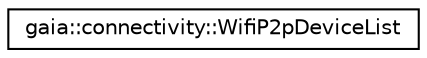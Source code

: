 digraph G
{
  edge [fontname="Helvetica",fontsize="10",labelfontname="Helvetica",labelfontsize="10"];
  node [fontname="Helvetica",fontsize="10",shape=record];
  rankdir=LR;
  Node1 [label="gaia::connectivity::WifiP2pDeviceList",height=0.2,width=0.4,color="black", fillcolor="white", style="filled",URL="$d9/deb/classgaia_1_1connectivity_1_1_wifi_p2p_device_list.html"];
}
